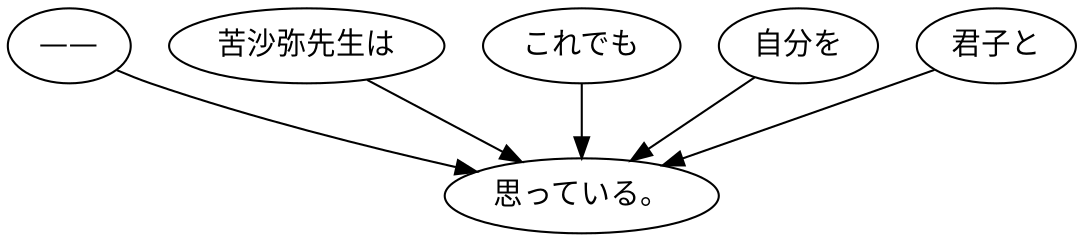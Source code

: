 digraph graph2398 {
	node0 [label="——"];
	node1 [label="苦沙弥先生は"];
	node2 [label="これでも"];
	node3 [label="自分を"];
	node4 [label="君子と"];
	node5 [label="思っている。"];
	node0 -> node5;
	node1 -> node5;
	node2 -> node5;
	node3 -> node5;
	node4 -> node5;
}
